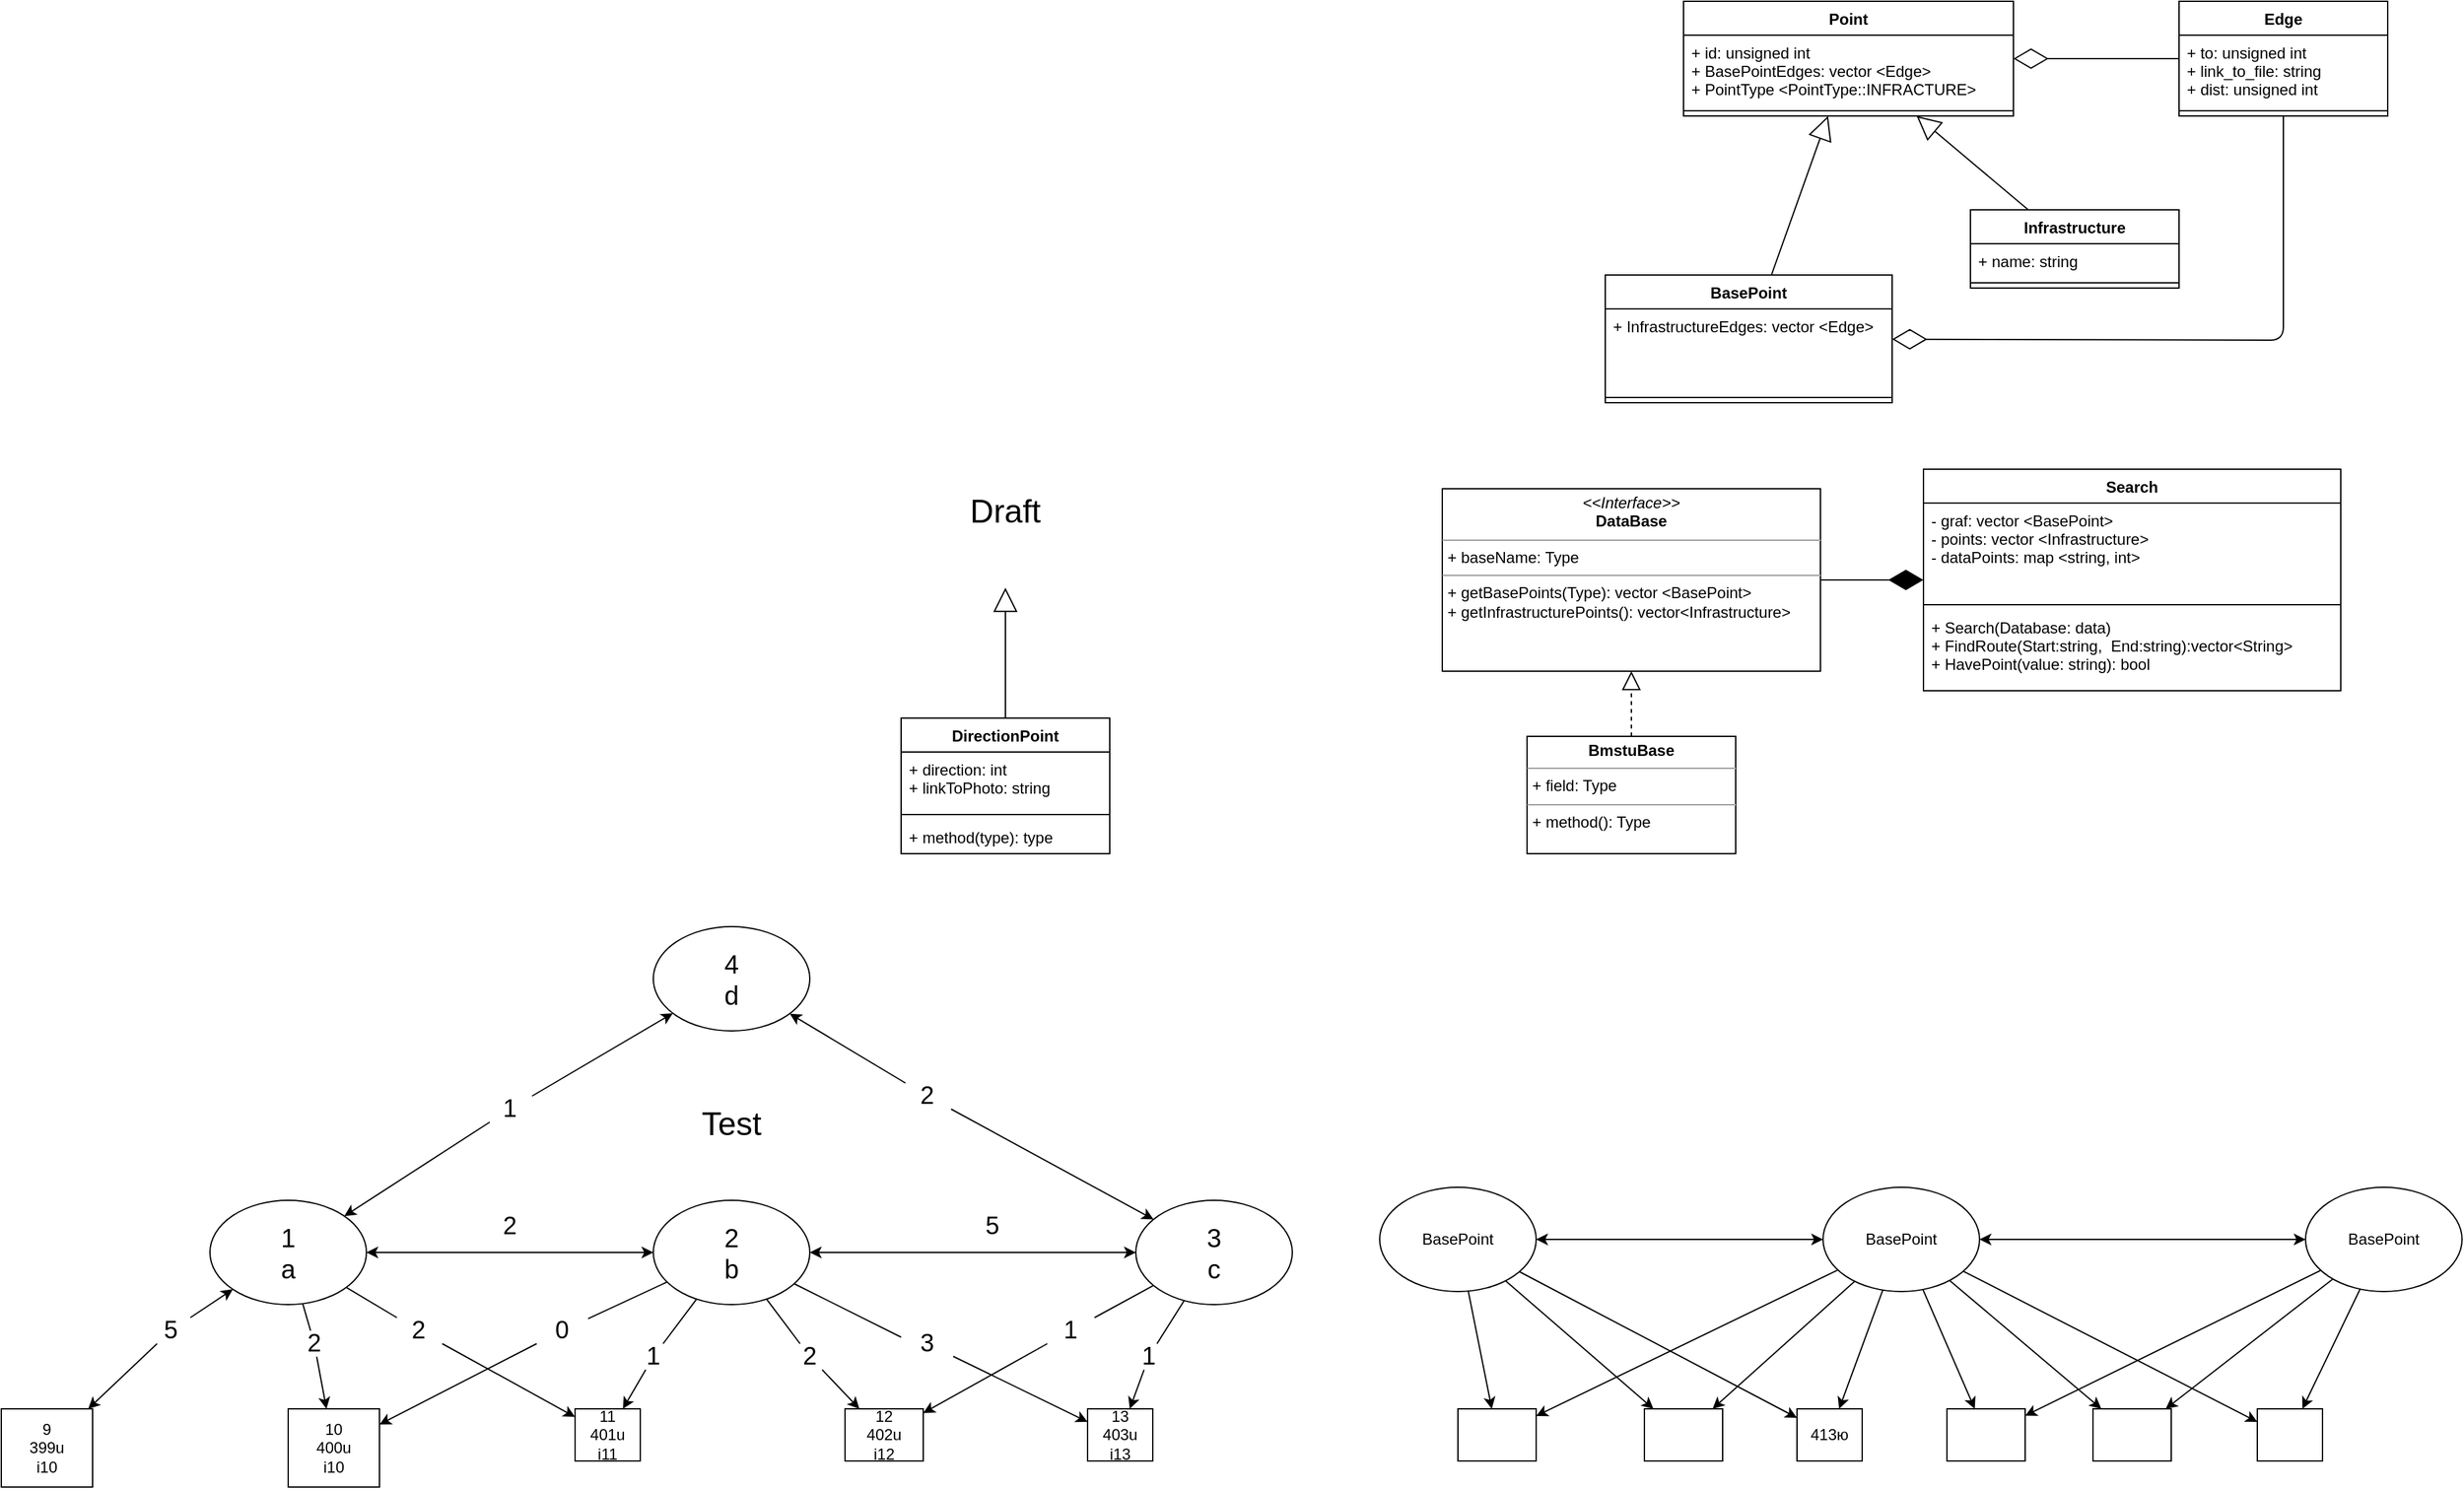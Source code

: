 <mxfile version="14.6.13" type="device"><diagram id="C5RBs43oDa-KdzZeNtuy" name="Page-1"><mxGraphModel dx="2767" dy="1878" grid="1" gridSize="10" guides="1" tooltips="1" connect="1" arrows="1" fold="1" page="1" pageScale="1" pageWidth="827" pageHeight="1169" math="0" shadow="0"><root><mxCell id="WIyWlLk6GJQsqaUBKTNV-0"/><mxCell id="WIyWlLk6GJQsqaUBKTNV-1" parent="WIyWlLk6GJQsqaUBKTNV-0"/><mxCell id="fJsyY5NPsubbHE700UZu-0" value="&lt;p style=&quot;margin: 0px ; margin-top: 4px ; text-align: center&quot;&gt;&lt;i&gt;&amp;lt;&amp;lt;Interface&amp;gt;&amp;gt;&lt;/i&gt;&lt;br&gt;&lt;b&gt;DataBase&lt;/b&gt;&lt;/p&gt;&lt;hr size=&quot;1&quot;&gt;&lt;p style=&quot;margin: 0px ; margin-left: 4px&quot;&gt;+ baseName: Type&lt;/p&gt;&lt;hr size=&quot;1&quot;&gt;&lt;p style=&quot;margin: 0px ; margin-left: 4px&quot;&gt;+ getBasePoints&lt;span&gt;(Type): vector &amp;lt;BasePoint&amp;gt;&lt;/span&gt;&lt;/p&gt;&lt;p style=&quot;margin: 0px ; margin-left: 4px&quot;&gt;+ getInfrastructurePoints(): vector&amp;lt;Infrastructure&amp;gt;&lt;/p&gt;" style="verticalAlign=top;align=left;overflow=fill;fontSize=12;fontFamily=Helvetica;html=1;" parent="WIyWlLk6GJQsqaUBKTNV-1" vertex="1"><mxGeometry x="45" y="214" width="290" height="140" as="geometry"/></mxCell><mxCell id="fJsyY5NPsubbHE700UZu-1" value="&lt;p style=&quot;margin: 0px ; margin-top: 4px ; text-align: center&quot;&gt;&lt;b&gt;BmstuBase&lt;/b&gt;&lt;/p&gt;&lt;hr size=&quot;1&quot;&gt;&lt;p style=&quot;margin: 0px ; margin-left: 4px&quot;&gt;+ field: Type&lt;/p&gt;&lt;hr size=&quot;1&quot;&gt;&lt;p style=&quot;margin: 0px ; margin-left: 4px&quot;&gt;+ method(): Type&lt;/p&gt;" style="verticalAlign=top;align=left;overflow=fill;fontSize=12;fontFamily=Helvetica;html=1;" parent="WIyWlLk6GJQsqaUBKTNV-1" vertex="1"><mxGeometry x="110" y="404" width="160" height="90" as="geometry"/></mxCell><mxCell id="fJsyY5NPsubbHE700UZu-2" value="" style="endArrow=block;dashed=1;endFill=0;endSize=12;html=1;rounded=0;" parent="WIyWlLk6GJQsqaUBKTNV-1" source="fJsyY5NPsubbHE700UZu-1" target="fJsyY5NPsubbHE700UZu-0" edge="1"><mxGeometry width="160" relative="1" as="geometry"><mxPoint x="330" y="334" as="sourcePoint"/><mxPoint x="490" y="334" as="targetPoint"/></mxGeometry></mxCell><mxCell id="fJsyY5NPsubbHE700UZu-3" value="Search" style="swimlane;fontStyle=1;align=center;verticalAlign=top;childLayout=stackLayout;horizontal=1;startSize=26;horizontalStack=0;resizeParent=1;resizeParentMax=0;resizeLast=0;collapsible=1;marginBottom=0;" parent="WIyWlLk6GJQsqaUBKTNV-1" vertex="1"><mxGeometry x="414" y="199" width="320" height="170" as="geometry"/></mxCell><mxCell id="fJsyY5NPsubbHE700UZu-4" value="- graf: vector &lt;BasePoint&gt;&#10;- points: vector &lt;Infrastructure&gt; &#10;- dataPoints: map &lt;string, int&gt;" style="text;strokeColor=none;fillColor=none;align=left;verticalAlign=top;spacingLeft=4;spacingRight=4;overflow=hidden;rotatable=0;points=[[0,0.5],[1,0.5]];portConstraint=eastwest;" parent="fJsyY5NPsubbHE700UZu-3" vertex="1"><mxGeometry y="26" width="320" height="74" as="geometry"/></mxCell><mxCell id="fJsyY5NPsubbHE700UZu-5" value="" style="line;strokeWidth=1;fillColor=none;align=left;verticalAlign=middle;spacingTop=-1;spacingLeft=3;spacingRight=3;rotatable=0;labelPosition=right;points=[];portConstraint=eastwest;" parent="fJsyY5NPsubbHE700UZu-3" vertex="1"><mxGeometry y="100" width="320" height="8" as="geometry"/></mxCell><mxCell id="fJsyY5NPsubbHE700UZu-6" value="+ Search(Database: data)&#10;+ FindRoute(Start:string,  End:string):vector&lt;String&gt;&#10;+ HavePoint(value: string): bool" style="text;strokeColor=none;fillColor=none;align=left;verticalAlign=top;spacingLeft=4;spacingRight=4;overflow=hidden;rotatable=0;points=[[0,0.5],[1,0.5]];portConstraint=eastwest;" parent="fJsyY5NPsubbHE700UZu-3" vertex="1"><mxGeometry y="108" width="320" height="62" as="geometry"/></mxCell><mxCell id="fJsyY5NPsubbHE700UZu-7" value="" style="endArrow=diamondThin;endFill=1;endSize=24;html=1;" parent="WIyWlLk6GJQsqaUBKTNV-1" source="fJsyY5NPsubbHE700UZu-0" target="fJsyY5NPsubbHE700UZu-3" edge="1"><mxGeometry width="160" relative="1" as="geometry"><mxPoint x="380" y="264" as="sourcePoint"/><mxPoint x="540" y="264" as="targetPoint"/></mxGeometry></mxCell><mxCell id="fJsyY5NPsubbHE700UZu-8" value="BasePoint" style="swimlane;fontStyle=1;align=center;verticalAlign=top;childLayout=stackLayout;horizontal=1;startSize=26;horizontalStack=0;resizeParent=1;resizeParentMax=0;resizeLast=0;collapsible=1;marginBottom=0;" parent="WIyWlLk6GJQsqaUBKTNV-1" vertex="1"><mxGeometry x="170" y="50" width="220" height="98" as="geometry"/></mxCell><mxCell id="fJsyY5NPsubbHE700UZu-9" value="+ InfrastructureEdges: vector &lt;Edge&gt;" style="text;strokeColor=none;fillColor=none;align=left;verticalAlign=top;spacingLeft=4;spacingRight=4;overflow=hidden;rotatable=0;points=[[0,0.5],[1,0.5]];portConstraint=eastwest;" parent="fJsyY5NPsubbHE700UZu-8" vertex="1"><mxGeometry y="26" width="220" height="64" as="geometry"/></mxCell><mxCell id="fJsyY5NPsubbHE700UZu-10" value="" style="line;strokeWidth=1;fillColor=none;align=left;verticalAlign=middle;spacingTop=-1;spacingLeft=3;spacingRight=3;rotatable=0;labelPosition=right;points=[];portConstraint=eastwest;" parent="fJsyY5NPsubbHE700UZu-8" vertex="1"><mxGeometry y="90" width="220" height="8" as="geometry"/></mxCell><mxCell id="fJsyY5NPsubbHE700UZu-12" value="DirectionPoint" style="swimlane;fontStyle=1;align=center;verticalAlign=top;childLayout=stackLayout;horizontal=1;startSize=26;horizontalStack=0;resizeParent=1;resizeParentMax=0;resizeLast=0;collapsible=1;marginBottom=0;" parent="WIyWlLk6GJQsqaUBKTNV-1" vertex="1"><mxGeometry x="-370" y="390" width="160" height="104" as="geometry"/></mxCell><mxCell id="fJsyY5NPsubbHE700UZu-13" value="+ direction: int&#10;+ linkToPhoto: string" style="text;strokeColor=none;fillColor=none;align=left;verticalAlign=top;spacingLeft=4;spacingRight=4;overflow=hidden;rotatable=0;points=[[0,0.5],[1,0.5]];portConstraint=eastwest;" parent="fJsyY5NPsubbHE700UZu-12" vertex="1"><mxGeometry y="26" width="160" height="44" as="geometry"/></mxCell><mxCell id="fJsyY5NPsubbHE700UZu-14" value="" style="line;strokeWidth=1;fillColor=none;align=left;verticalAlign=middle;spacingTop=-1;spacingLeft=3;spacingRight=3;rotatable=0;labelPosition=right;points=[];portConstraint=eastwest;" parent="fJsyY5NPsubbHE700UZu-12" vertex="1"><mxGeometry y="70" width="160" height="8" as="geometry"/></mxCell><mxCell id="fJsyY5NPsubbHE700UZu-15" value="+ method(type): type" style="text;strokeColor=none;fillColor=none;align=left;verticalAlign=top;spacingLeft=4;spacingRight=4;overflow=hidden;rotatable=0;points=[[0,0.5],[1,0.5]];portConstraint=eastwest;" parent="fJsyY5NPsubbHE700UZu-12" vertex="1"><mxGeometry y="78" width="160" height="26" as="geometry"/></mxCell><mxCell id="fJsyY5NPsubbHE700UZu-16" value="" style="endArrow=block;endSize=16;endFill=0;html=1;" parent="WIyWlLk6GJQsqaUBKTNV-1" source="fJsyY5NPsubbHE700UZu-12" edge="1"><mxGeometry x="0.064" y="-90" width="160" relative="1" as="geometry"><mxPoint x="160" y="460" as="sourcePoint"/><mxPoint x="-290" y="290" as="targetPoint"/><mxPoint as="offset"/></mxGeometry></mxCell><mxCell id="fJsyY5NPsubbHE700UZu-17" value="Point" style="swimlane;fontStyle=1;align=center;verticalAlign=top;childLayout=stackLayout;horizontal=1;startSize=26;horizontalStack=0;resizeParent=1;resizeParentMax=0;resizeLast=0;collapsible=1;marginBottom=0;" parent="WIyWlLk6GJQsqaUBKTNV-1" vertex="1"><mxGeometry x="230" y="-160" width="253" height="88" as="geometry"/></mxCell><mxCell id="fJsyY5NPsubbHE700UZu-18" value="+ id: unsigned int&#10;+ BasePointEdges: vector &lt;Edge&gt;&#10;+ PointType &lt;PointType::INFRACTURE&gt;" style="text;strokeColor=none;fillColor=none;align=left;verticalAlign=top;spacingLeft=4;spacingRight=4;overflow=hidden;rotatable=0;points=[[0,0.5],[1,0.5]];portConstraint=eastwest;" parent="fJsyY5NPsubbHE700UZu-17" vertex="1"><mxGeometry y="26" width="253" height="54" as="geometry"/></mxCell><mxCell id="fJsyY5NPsubbHE700UZu-19" value="" style="line;strokeWidth=1;fillColor=none;align=left;verticalAlign=middle;spacingTop=-1;spacingLeft=3;spacingRight=3;rotatable=0;labelPosition=right;points=[];portConstraint=eastwest;" parent="fJsyY5NPsubbHE700UZu-17" vertex="1"><mxGeometry y="80" width="253" height="8" as="geometry"/></mxCell><mxCell id="FMBO7ndXY3RUO2ULWhzN-1" value="BasePoint" style="ellipse;whiteSpace=wrap;html=1;" parent="WIyWlLk6GJQsqaUBKTNV-1" vertex="1"><mxGeometry x="337" y="750" width="120" height="80" as="geometry"/></mxCell><mxCell id="FMBO7ndXY3RUO2ULWhzN-2" value="413ю" style="rounded=0;whiteSpace=wrap;html=1;" parent="WIyWlLk6GJQsqaUBKTNV-1" vertex="1"><mxGeometry x="317" y="920" width="50" height="40" as="geometry"/></mxCell><mxCell id="FMBO7ndXY3RUO2ULWhzN-3" value="" style="rounded=0;whiteSpace=wrap;html=1;" parent="WIyWlLk6GJQsqaUBKTNV-1" vertex="1"><mxGeometry x="432" y="920" width="60" height="40" as="geometry"/></mxCell><mxCell id="FMBO7ndXY3RUO2ULWhzN-4" value="" style="rounded=0;whiteSpace=wrap;html=1;" parent="WIyWlLk6GJQsqaUBKTNV-1" vertex="1"><mxGeometry x="544" y="920" width="60" height="40" as="geometry"/></mxCell><mxCell id="FMBO7ndXY3RUO2ULWhzN-5" value="BasePoint" style="ellipse;whiteSpace=wrap;html=1;" parent="WIyWlLk6GJQsqaUBKTNV-1" vertex="1"><mxGeometry x="707" y="750" width="120" height="80" as="geometry"/></mxCell><mxCell id="FMBO7ndXY3RUO2ULWhzN-9" value="" style="rounded=0;whiteSpace=wrap;html=1;" parent="WIyWlLk6GJQsqaUBKTNV-1" vertex="1"><mxGeometry x="670" y="920" width="50" height="40" as="geometry"/></mxCell><mxCell id="FMBO7ndXY3RUO2ULWhzN-10" value="BasePoint" style="ellipse;whiteSpace=wrap;html=1;" parent="WIyWlLk6GJQsqaUBKTNV-1" vertex="1"><mxGeometry x="-3" y="750" width="120" height="80" as="geometry"/></mxCell><mxCell id="FMBO7ndXY3RUO2ULWhzN-20" value="" style="endArrow=classic;startArrow=classic;html=1;" parent="WIyWlLk6GJQsqaUBKTNV-1" source="FMBO7ndXY3RUO2ULWhzN-1" target="FMBO7ndXY3RUO2ULWhzN-5" edge="1"><mxGeometry width="50" height="50" relative="1" as="geometry"><mxPoint x="377" y="780" as="sourcePoint"/><mxPoint x="427" y="730" as="targetPoint"/></mxGeometry></mxCell><mxCell id="FMBO7ndXY3RUO2ULWhzN-21" value="" style="rounded=0;whiteSpace=wrap;html=1;" parent="WIyWlLk6GJQsqaUBKTNV-1" vertex="1"><mxGeometry x="57" y="920" width="60" height="40" as="geometry"/></mxCell><mxCell id="FMBO7ndXY3RUO2ULWhzN-22" value="" style="rounded=0;whiteSpace=wrap;html=1;" parent="WIyWlLk6GJQsqaUBKTNV-1" vertex="1"><mxGeometry x="200" y="920" width="60" height="40" as="geometry"/></mxCell><mxCell id="FMBO7ndXY3RUO2ULWhzN-23" value="" style="endArrow=classic;startArrow=classic;html=1;" parent="WIyWlLk6GJQsqaUBKTNV-1" source="FMBO7ndXY3RUO2ULWhzN-10" target="FMBO7ndXY3RUO2ULWhzN-1" edge="1"><mxGeometry width="50" height="50" relative="1" as="geometry"><mxPoint x="107" y="850" as="sourcePoint"/><mxPoint x="357" y="850" as="targetPoint"/></mxGeometry></mxCell><mxCell id="FMBO7ndXY3RUO2ULWhzN-24" value="" style="endArrow=classic;html=1;" parent="WIyWlLk6GJQsqaUBKTNV-1" source="FMBO7ndXY3RUO2ULWhzN-10" target="FMBO7ndXY3RUO2ULWhzN-21" edge="1"><mxGeometry width="50" height="50" relative="1" as="geometry"><mxPoint x="367" y="720" as="sourcePoint"/><mxPoint x="147" y="910" as="targetPoint"/></mxGeometry></mxCell><mxCell id="FMBO7ndXY3RUO2ULWhzN-25" value="" style="endArrow=classic;html=1;entryX=0;entryY=0.25;entryDx=0;entryDy=0;" parent="WIyWlLk6GJQsqaUBKTNV-1" source="FMBO7ndXY3RUO2ULWhzN-1" target="FMBO7ndXY3RUO2ULWhzN-9" edge="1"><mxGeometry width="50" height="50" relative="1" as="geometry"><mxPoint x="93.833" y="835.777" as="sourcePoint"/><mxPoint x="157" y="920" as="targetPoint"/></mxGeometry></mxCell><mxCell id="FMBO7ndXY3RUO2ULWhzN-26" value="" style="endArrow=classic;html=1;" parent="WIyWlLk6GJQsqaUBKTNV-1" source="FMBO7ndXY3RUO2ULWhzN-1" target="FMBO7ndXY3RUO2ULWhzN-4" edge="1"><mxGeometry width="50" height="50" relative="1" as="geometry"><mxPoint x="103.833" y="845.777" as="sourcePoint"/><mxPoint x="227" y="897.421" as="targetPoint"/></mxGeometry></mxCell><mxCell id="FMBO7ndXY3RUO2ULWhzN-27" value="" style="endArrow=classic;html=1;" parent="WIyWlLk6GJQsqaUBKTNV-1" source="FMBO7ndXY3RUO2ULWhzN-1" target="FMBO7ndXY3RUO2ULWhzN-3" edge="1"><mxGeometry width="50" height="50" relative="1" as="geometry"><mxPoint x="113.833" y="855.777" as="sourcePoint"/><mxPoint x="457" y="907" as="targetPoint"/></mxGeometry></mxCell><mxCell id="FMBO7ndXY3RUO2ULWhzN-28" value="" style="endArrow=classic;html=1;" parent="WIyWlLk6GJQsqaUBKTNV-1" source="FMBO7ndXY3RUO2ULWhzN-10" target="FMBO7ndXY3RUO2ULWhzN-2" edge="1"><mxGeometry width="50" height="50" relative="1" as="geometry"><mxPoint x="123.833" y="865.777" as="sourcePoint"/><mxPoint x="247" y="917.421" as="targetPoint"/></mxGeometry></mxCell><mxCell id="FMBO7ndXY3RUO2ULWhzN-29" value="" style="endArrow=classic;html=1;" parent="WIyWlLk6GJQsqaUBKTNV-1" source="FMBO7ndXY3RUO2ULWhzN-1" target="FMBO7ndXY3RUO2ULWhzN-2" edge="1"><mxGeometry width="50" height="50" relative="1" as="geometry"><mxPoint x="93.833" y="835.777" as="sourcePoint"/><mxPoint x="157" y="920" as="targetPoint"/></mxGeometry></mxCell><mxCell id="FMBO7ndXY3RUO2ULWhzN-30" value="" style="endArrow=classic;html=1;" parent="WIyWlLk6GJQsqaUBKTNV-1" source="FMBO7ndXY3RUO2ULWhzN-10" target="FMBO7ndXY3RUO2ULWhzN-22" edge="1"><mxGeometry width="50" height="50" relative="1" as="geometry"><mxPoint x="103.833" y="845.777" as="sourcePoint"/><mxPoint x="167" y="930" as="targetPoint"/></mxGeometry></mxCell><mxCell id="FMBO7ndXY3RUO2ULWhzN-31" value="" style="endArrow=classic;html=1;" parent="WIyWlLk6GJQsqaUBKTNV-1" source="FMBO7ndXY3RUO2ULWhzN-1" target="FMBO7ndXY3RUO2ULWhzN-21" edge="1"><mxGeometry width="50" height="50" relative="1" as="geometry"><mxPoint x="388.026" y="837.947" as="sourcePoint"/><mxPoint x="362" y="890" as="targetPoint"/></mxGeometry></mxCell><mxCell id="FMBO7ndXY3RUO2ULWhzN-32" value="" style="endArrow=classic;html=1;" parent="WIyWlLk6GJQsqaUBKTNV-1" source="FMBO7ndXY3RUO2ULWhzN-1" target="FMBO7ndXY3RUO2ULWhzN-22" edge="1"><mxGeometry width="50" height="50" relative="1" as="geometry"><mxPoint x="398.026" y="847.947" as="sourcePoint"/><mxPoint x="372" y="900" as="targetPoint"/></mxGeometry></mxCell><mxCell id="FMBO7ndXY3RUO2ULWhzN-33" value="" style="endArrow=classic;html=1;" parent="WIyWlLk6GJQsqaUBKTNV-1" source="FMBO7ndXY3RUO2ULWhzN-5" target="FMBO7ndXY3RUO2ULWhzN-3" edge="1"><mxGeometry width="50" height="50" relative="1" as="geometry"><mxPoint x="425.974" y="837.947" as="sourcePoint"/><mxPoint x="462" y="910" as="targetPoint"/></mxGeometry></mxCell><mxCell id="FMBO7ndXY3RUO2ULWhzN-34" value="" style="endArrow=classic;html=1;" parent="WIyWlLk6GJQsqaUBKTNV-1" source="FMBO7ndXY3RUO2ULWhzN-5" target="FMBO7ndXY3RUO2ULWhzN-4" edge="1"><mxGeometry width="50" height="50" relative="1" as="geometry"><mxPoint x="435.974" y="847.947" as="sourcePoint"/><mxPoint x="537" y="1010" as="targetPoint"/></mxGeometry></mxCell><mxCell id="FMBO7ndXY3RUO2ULWhzN-35" value="" style="endArrow=classic;html=1;" parent="WIyWlLk6GJQsqaUBKTNV-1" source="FMBO7ndXY3RUO2ULWhzN-5" target="FMBO7ndXY3RUO2ULWhzN-9" edge="1"><mxGeometry width="50" height="50" relative="1" as="geometry"><mxPoint x="733.945" y="827.859" as="sourcePoint"/><mxPoint x="607" y="910.5" as="targetPoint"/></mxGeometry></mxCell><mxCell id="FMBO7ndXY3RUO2ULWhzN-36" value="&lt;font style=&quot;font-size: 25px&quot;&gt;Draft&lt;/font&gt;" style="text;html=1;strokeColor=none;fillColor=none;align=center;verticalAlign=middle;whiteSpace=wrap;rounded=0;" parent="WIyWlLk6GJQsqaUBKTNV-1" vertex="1"><mxGeometry x="-310" y="220" width="40" height="20" as="geometry"/></mxCell><mxCell id="lDsRUq9UevhbvdYTFURt-0" value="" style="endArrow=block;endSize=16;endFill=0;html=1;" parent="WIyWlLk6GJQsqaUBKTNV-1" source="lDsRUq9UevhbvdYTFURt-1" target="fJsyY5NPsubbHE700UZu-17" edge="1"><mxGeometry x="-0.124" y="-116" width="160" relative="1" as="geometry"><mxPoint x="550" y="150" as="sourcePoint"/><mxPoint x="460" y="370" as="targetPoint"/><mxPoint as="offset"/></mxGeometry></mxCell><mxCell id="lDsRUq9UevhbvdYTFURt-1" value="Infrastructure" style="swimlane;fontStyle=1;align=center;verticalAlign=top;childLayout=stackLayout;horizontal=1;startSize=26;horizontalStack=0;resizeParent=1;resizeParentMax=0;resizeLast=0;collapsible=1;marginBottom=0;" parent="WIyWlLk6GJQsqaUBKTNV-1" vertex="1"><mxGeometry x="450" width="160" height="60" as="geometry"/></mxCell><mxCell id="lDsRUq9UevhbvdYTFURt-2" value="+ name: string" style="text;strokeColor=none;fillColor=none;align=left;verticalAlign=top;spacingLeft=4;spacingRight=4;overflow=hidden;rotatable=0;points=[[0,0.5],[1,0.5]];portConstraint=eastwest;" parent="lDsRUq9UevhbvdYTFURt-1" vertex="1"><mxGeometry y="26" width="160" height="26" as="geometry"/></mxCell><mxCell id="lDsRUq9UevhbvdYTFURt-3" value="" style="line;strokeWidth=1;fillColor=none;align=left;verticalAlign=middle;spacingTop=-1;spacingLeft=3;spacingRight=3;rotatable=0;labelPosition=right;points=[];portConstraint=eastwest;" parent="lDsRUq9UevhbvdYTFURt-1" vertex="1"><mxGeometry y="52" width="160" height="8" as="geometry"/></mxCell><mxCell id="lDsRUq9UevhbvdYTFURt-5" value="Edge" style="swimlane;fontStyle=1;align=center;verticalAlign=top;childLayout=stackLayout;horizontal=1;startSize=26;horizontalStack=0;resizeParent=1;resizeParentMax=0;resizeLast=0;collapsible=1;marginBottom=0;" parent="WIyWlLk6GJQsqaUBKTNV-1" vertex="1"><mxGeometry x="610" y="-160" width="160" height="88" as="geometry"/></mxCell><mxCell id="lDsRUq9UevhbvdYTFURt-6" value="+ to: unsigned int&#10;+ link_to_file: string&#10;+ dist: unsigned int" style="text;strokeColor=none;fillColor=none;align=left;verticalAlign=top;spacingLeft=4;spacingRight=4;overflow=hidden;rotatable=0;points=[[0,0.5],[1,0.5]];portConstraint=eastwest;" parent="lDsRUq9UevhbvdYTFURt-5" vertex="1"><mxGeometry y="26" width="160" height="54" as="geometry"/></mxCell><mxCell id="lDsRUq9UevhbvdYTFURt-7" value="" style="line;strokeWidth=1;fillColor=none;align=left;verticalAlign=middle;spacingTop=-1;spacingLeft=3;spacingRight=3;rotatable=0;labelPosition=right;points=[];portConstraint=eastwest;" parent="lDsRUq9UevhbvdYTFURt-5" vertex="1"><mxGeometry y="80" width="160" height="8" as="geometry"/></mxCell><mxCell id="lDsRUq9UevhbvdYTFURt-9" value="" style="endArrow=block;endSize=16;endFill=0;html=1;" parent="WIyWlLk6GJQsqaUBKTNV-1" source="fJsyY5NPsubbHE700UZu-8" target="fJsyY5NPsubbHE700UZu-17" edge="1"><mxGeometry x="-0.124" y="-116" width="160" relative="1" as="geometry"><mxPoint x="560" y="164" as="sourcePoint"/><mxPoint x="560" y="68" as="targetPoint"/><mxPoint as="offset"/></mxGeometry></mxCell><mxCell id="lDsRUq9UevhbvdYTFURt-10" value="" style="endArrow=diamondThin;endFill=0;endSize=24;html=1;" parent="WIyWlLk6GJQsqaUBKTNV-1" source="lDsRUq9UevhbvdYTFURt-5" target="fJsyY5NPsubbHE700UZu-17" edge="1"><mxGeometry width="160" relative="1" as="geometry"><mxPoint x="240" y="100" as="sourcePoint"/><mxPoint x="400" y="100" as="targetPoint"/></mxGeometry></mxCell><mxCell id="lDsRUq9UevhbvdYTFURt-11" value="" style="endArrow=diamondThin;endFill=0;endSize=24;html=1;" parent="WIyWlLk6GJQsqaUBKTNV-1" source="lDsRUq9UevhbvdYTFURt-5" target="fJsyY5NPsubbHE700UZu-8" edge="1"><mxGeometry width="160" relative="1" as="geometry"><mxPoint x="610" y="120" as="sourcePoint"/><mxPoint x="480" y="120" as="targetPoint"/><Array as="points"><mxPoint x="690" y="100"/></Array></mxGeometry></mxCell><mxCell id="lDsRUq9UevhbvdYTFURt-12" value="&lt;font style=&quot;font-size: 25px&quot;&gt;Test&lt;/font&gt;" style="text;html=1;strokeColor=none;fillColor=none;align=center;verticalAlign=middle;whiteSpace=wrap;rounded=0;" parent="WIyWlLk6GJQsqaUBKTNV-1" vertex="1"><mxGeometry x="-520" y="690" width="40" height="20" as="geometry"/></mxCell><mxCell id="lDsRUq9UevhbvdYTFURt-13" value="&lt;font style=&quot;font-size: 20px&quot;&gt;2&lt;br&gt;b&lt;/font&gt;" style="ellipse;whiteSpace=wrap;html=1;" parent="WIyWlLk6GJQsqaUBKTNV-1" vertex="1"><mxGeometry x="-560" y="760" width="120" height="80" as="geometry"/></mxCell><mxCell id="lDsRUq9UevhbvdYTFURt-14" value="11&lt;br&gt;401u&lt;br&gt;i11" style="rounded=0;whiteSpace=wrap;html=1;" parent="WIyWlLk6GJQsqaUBKTNV-1" vertex="1"><mxGeometry x="-620" y="920" width="50" height="40" as="geometry"/></mxCell><mxCell id="lDsRUq9UevhbvdYTFURt-16" value="12&lt;br&gt;402u&lt;br&gt;i12" style="rounded=0;whiteSpace=wrap;html=1;" parent="WIyWlLk6GJQsqaUBKTNV-1" vertex="1"><mxGeometry x="-413" y="920" width="60" height="40" as="geometry"/></mxCell><mxCell id="lDsRUq9UevhbvdYTFURt-17" value="&lt;font style=&quot;font-size: 20px&quot;&gt;3&lt;br&gt;c&lt;/font&gt;" style="ellipse;whiteSpace=wrap;html=1;" parent="WIyWlLk6GJQsqaUBKTNV-1" vertex="1"><mxGeometry x="-190" y="760" width="120" height="80" as="geometry"/></mxCell><mxCell id="lDsRUq9UevhbvdYTFURt-18" value="13&lt;br&gt;403u&lt;br&gt;i13" style="rounded=0;whiteSpace=wrap;html=1;" parent="WIyWlLk6GJQsqaUBKTNV-1" vertex="1"><mxGeometry x="-227" y="920" width="50" height="40" as="geometry"/></mxCell><mxCell id="lDsRUq9UevhbvdYTFURt-19" value="&lt;font style=&quot;font-size: 20px&quot;&gt;1&lt;br&gt;a&lt;/font&gt;" style="ellipse;whiteSpace=wrap;html=1;" parent="WIyWlLk6GJQsqaUBKTNV-1" vertex="1"><mxGeometry x="-900" y="760" width="120" height="80" as="geometry"/></mxCell><mxCell id="lDsRUq9UevhbvdYTFURt-20" value="" style="endArrow=classic;startArrow=classic;html=1;" parent="WIyWlLk6GJQsqaUBKTNV-1" source="lDsRUq9UevhbvdYTFURt-13" target="lDsRUq9UevhbvdYTFURt-17" edge="1"><mxGeometry width="50" height="50" relative="1" as="geometry"><mxPoint x="-520" y="790" as="sourcePoint"/><mxPoint x="-470" y="740" as="targetPoint"/></mxGeometry></mxCell><mxCell id="lDsRUq9UevhbvdYTFURt-21" value="10&lt;br&gt;400u&lt;br&gt;i10" style="rounded=0;whiteSpace=wrap;html=1;" parent="WIyWlLk6GJQsqaUBKTNV-1" vertex="1"><mxGeometry x="-840" y="920" width="70" height="60" as="geometry"/></mxCell><mxCell id="lDsRUq9UevhbvdYTFURt-23" value="" style="endArrow=classic;startArrow=classic;html=1;" parent="WIyWlLk6GJQsqaUBKTNV-1" source="lDsRUq9UevhbvdYTFURt-19" target="lDsRUq9UevhbvdYTFURt-13" edge="1"><mxGeometry width="50" height="50" relative="1" as="geometry"><mxPoint x="-790" y="860" as="sourcePoint"/><mxPoint x="-540" y="860" as="targetPoint"/></mxGeometry></mxCell><mxCell id="lDsRUq9UevhbvdYTFURt-24" value="" style="endArrow=classic;html=1;startArrow=none;" parent="WIyWlLk6GJQsqaUBKTNV-1" source="lDsRUq9UevhbvdYTFURt-39" target="lDsRUq9UevhbvdYTFURt-21" edge="1"><mxGeometry width="50" height="50" relative="1" as="geometry"><mxPoint x="-530" y="730" as="sourcePoint"/><mxPoint x="-750" y="920" as="targetPoint"/></mxGeometry></mxCell><mxCell id="lDsRUq9UevhbvdYTFURt-25" value="" style="endArrow=classic;html=1;entryX=0;entryY=0.25;entryDx=0;entryDy=0;startArrow=none;" parent="WIyWlLk6GJQsqaUBKTNV-1" source="lDsRUq9UevhbvdYTFURt-47" target="lDsRUq9UevhbvdYTFURt-18" edge="1"><mxGeometry width="50" height="50" relative="1" as="geometry"><mxPoint x="-803.167" y="845.777" as="sourcePoint"/><mxPoint x="-740" y="930" as="targetPoint"/></mxGeometry></mxCell><mxCell id="lDsRUq9UevhbvdYTFURt-26" value="" style="endArrow=classic;html=1;startArrow=none;" parent="WIyWlLk6GJQsqaUBKTNV-1" source="lDsRUq9UevhbvdYTFURt-38" target="lDsRUq9UevhbvdYTFURt-16" edge="1"><mxGeometry width="50" height="50" relative="1" as="geometry"><mxPoint x="-793.167" y="855.777" as="sourcePoint"/><mxPoint x="-670" y="907.421" as="targetPoint"/></mxGeometry></mxCell><mxCell id="lDsRUq9UevhbvdYTFURt-28" value="" style="endArrow=classic;html=1;startArrow=none;" parent="WIyWlLk6GJQsqaUBKTNV-1" source="lDsRUq9UevhbvdYTFURt-41" target="lDsRUq9UevhbvdYTFURt-14" edge="1"><mxGeometry width="50" height="50" relative="1" as="geometry"><mxPoint x="-773.167" y="875.777" as="sourcePoint"/><mxPoint x="-650" y="927.421" as="targetPoint"/></mxGeometry></mxCell><mxCell id="lDsRUq9UevhbvdYTFURt-29" value="" style="endArrow=classic;html=1;startArrow=none;" parent="WIyWlLk6GJQsqaUBKTNV-1" source="lDsRUq9UevhbvdYTFURt-40" target="lDsRUq9UevhbvdYTFURt-14" edge="1"><mxGeometry width="50" height="50" relative="1" as="geometry"><mxPoint x="-803.167" y="845.777" as="sourcePoint"/><mxPoint x="-740" y="930" as="targetPoint"/></mxGeometry></mxCell><mxCell id="lDsRUq9UevhbvdYTFURt-31" value="" style="endArrow=classic;html=1;startArrow=none;" parent="WIyWlLk6GJQsqaUBKTNV-1" source="lDsRUq9UevhbvdYTFURt-53" target="lDsRUq9UevhbvdYTFURt-21" edge="1"><mxGeometry width="50" height="50" relative="1" as="geometry"><mxPoint x="-508.974" y="847.947" as="sourcePoint"/><mxPoint x="-535" y="900" as="targetPoint"/></mxGeometry></mxCell><mxCell id="lDsRUq9UevhbvdYTFURt-34" value="" style="endArrow=classic;html=1;startArrow=none;" parent="WIyWlLk6GJQsqaUBKTNV-1" source="lDsRUq9UevhbvdYTFURt-48" target="lDsRUq9UevhbvdYTFURt-16" edge="1"><mxGeometry width="50" height="50" relative="1" as="geometry"><mxPoint x="-461.026" y="857.947" as="sourcePoint"/><mxPoint x="-360" y="1020" as="targetPoint"/></mxGeometry></mxCell><mxCell id="lDsRUq9UevhbvdYTFURt-35" value="" style="endArrow=classic;html=1;startArrow=none;" parent="WIyWlLk6GJQsqaUBKTNV-1" source="lDsRUq9UevhbvdYTFURt-49" target="lDsRUq9UevhbvdYTFURt-18" edge="1"><mxGeometry width="50" height="50" relative="1" as="geometry"><mxPoint x="-163.055" y="837.859" as="sourcePoint"/><mxPoint x="-290" y="920.5" as="targetPoint"/></mxGeometry></mxCell><mxCell id="lDsRUq9UevhbvdYTFURt-36" value="&lt;font style=&quot;font-size: 19px&quot;&gt;2&lt;/font&gt;" style="text;html=1;strokeColor=none;fillColor=none;align=center;verticalAlign=middle;whiteSpace=wrap;rounded=0;" parent="WIyWlLk6GJQsqaUBKTNV-1" vertex="1"><mxGeometry x="-690" y="770" width="40" height="20" as="geometry"/></mxCell><mxCell id="lDsRUq9UevhbvdYTFURt-37" value="&lt;font style=&quot;font-size: 19px&quot;&gt;5&lt;/font&gt;" style="text;html=1;strokeColor=none;fillColor=none;align=center;verticalAlign=middle;whiteSpace=wrap;rounded=0;" parent="WIyWlLk6GJQsqaUBKTNV-1" vertex="1"><mxGeometry x="-320" y="770" width="40" height="20" as="geometry"/></mxCell><mxCell id="lDsRUq9UevhbvdYTFURt-40" value="&lt;font style=&quot;font-size: 19px&quot;&gt;1&lt;/font&gt;" style="text;html=1;strokeColor=none;fillColor=none;align=center;verticalAlign=middle;whiteSpace=wrap;rounded=0;" parent="WIyWlLk6GJQsqaUBKTNV-1" vertex="1"><mxGeometry x="-580" y="870" width="40" height="20" as="geometry"/></mxCell><mxCell id="lDsRUq9UevhbvdYTFURt-42" value="" style="endArrow=none;html=1;" parent="WIyWlLk6GJQsqaUBKTNV-1" source="lDsRUq9UevhbvdYTFURt-13" target="lDsRUq9UevhbvdYTFURt-40" edge="1"><mxGeometry width="50" height="50" relative="1" as="geometry"><mxPoint x="-524.622" y="836.477" as="sourcePoint"/><mxPoint x="-581.429" y="920" as="targetPoint"/></mxGeometry></mxCell><mxCell id="lDsRUq9UevhbvdYTFURt-41" value="&lt;span style=&quot;font-size: 19px&quot;&gt;2&lt;/span&gt;" style="text;html=1;strokeColor=none;fillColor=none;align=center;verticalAlign=middle;whiteSpace=wrap;rounded=0;" parent="WIyWlLk6GJQsqaUBKTNV-1" vertex="1"><mxGeometry x="-760" y="850" width="40" height="20" as="geometry"/></mxCell><mxCell id="lDsRUq9UevhbvdYTFURt-43" value="" style="endArrow=none;html=1;" parent="WIyWlLk6GJQsqaUBKTNV-1" source="lDsRUq9UevhbvdYTFURt-19" target="lDsRUq9UevhbvdYTFURt-41" edge="1"><mxGeometry width="50" height="50" relative="1" as="geometry"><mxPoint x="-794.335" y="825.946" as="sourcePoint"/><mxPoint x="-620" y="925.714" as="targetPoint"/></mxGeometry></mxCell><mxCell id="lDsRUq9UevhbvdYTFURt-39" value="&lt;font style=&quot;font-size: 19px&quot;&gt;2&lt;/font&gt;" style="text;html=1;strokeColor=none;fillColor=none;align=center;verticalAlign=middle;whiteSpace=wrap;rounded=0;" parent="WIyWlLk6GJQsqaUBKTNV-1" vertex="1"><mxGeometry x="-840" y="860" width="40" height="20" as="geometry"/></mxCell><mxCell id="lDsRUq9UevhbvdYTFURt-44" value="" style="endArrow=none;html=1;" parent="WIyWlLk6GJQsqaUBKTNV-1" source="lDsRUq9UevhbvdYTFURt-19" target="lDsRUq9UevhbvdYTFURt-39" edge="1"><mxGeometry width="50" height="50" relative="1" as="geometry"><mxPoint x="-831.746" y="839.62" as="sourcePoint"/><mxPoint x="-814.286" y="920" as="targetPoint"/></mxGeometry></mxCell><mxCell id="lDsRUq9UevhbvdYTFURt-38" value="&lt;font style=&quot;font-size: 19px&quot;&gt;2&lt;/font&gt;" style="text;html=1;strokeColor=none;fillColor=none;align=center;verticalAlign=middle;whiteSpace=wrap;rounded=0;" parent="WIyWlLk6GJQsqaUBKTNV-1" vertex="1"><mxGeometry x="-460" y="870" width="40" height="20" as="geometry"/></mxCell><mxCell id="lDsRUq9UevhbvdYTFURt-46" value="" style="endArrow=none;html=1;" parent="WIyWlLk6GJQsqaUBKTNV-1" source="lDsRUq9UevhbvdYTFURt-13" target="lDsRUq9UevhbvdYTFURt-38" edge="1"><mxGeometry width="50" height="50" relative="1" as="geometry"><mxPoint x="-470.861" y="834.966" as="sourcePoint"/><mxPoint x="-399.714" y="920" as="targetPoint"/></mxGeometry></mxCell><mxCell id="lDsRUq9UevhbvdYTFURt-49" value="&lt;span style=&quot;font-size: 19px&quot;&gt;1&lt;/span&gt;" style="text;html=1;strokeColor=none;fillColor=none;align=center;verticalAlign=middle;whiteSpace=wrap;rounded=0;" parent="WIyWlLk6GJQsqaUBKTNV-1" vertex="1"><mxGeometry x="-200" y="870" width="40" height="20" as="geometry"/></mxCell><mxCell id="lDsRUq9UevhbvdYTFURt-50" value="" style="endArrow=none;html=1;" parent="WIyWlLk6GJQsqaUBKTNV-1" source="lDsRUq9UevhbvdYTFURt-17" target="lDsRUq9UevhbvdYTFURt-49" edge="1"><mxGeometry width="50" height="50" relative="1" as="geometry"><mxPoint x="-149.258" y="837.884" as="sourcePoint"/><mxPoint x="-191.714" y="920" as="targetPoint"/></mxGeometry></mxCell><mxCell id="lDsRUq9UevhbvdYTFURt-48" value="&lt;font style=&quot;font-size: 19px&quot;&gt;1&lt;/font&gt;" style="text;html=1;strokeColor=none;fillColor=none;align=center;verticalAlign=middle;whiteSpace=wrap;rounded=0;" parent="WIyWlLk6GJQsqaUBKTNV-1" vertex="1"><mxGeometry x="-260" y="850" width="40" height="20" as="geometry"/></mxCell><mxCell id="lDsRUq9UevhbvdYTFURt-51" value="" style="endArrow=none;html=1;" parent="WIyWlLk6GJQsqaUBKTNV-1" source="lDsRUq9UevhbvdYTFURt-17" target="lDsRUq9UevhbvdYTFURt-48" edge="1"><mxGeometry width="50" height="50" relative="1" as="geometry"><mxPoint x="-176.229" y="825.498" as="sourcePoint"/><mxPoint x="-353" y="923.399" as="targetPoint"/></mxGeometry></mxCell><mxCell id="lDsRUq9UevhbvdYTFURt-47" value="&lt;span style=&quot;font-size: 19px&quot;&gt;3&lt;/span&gt;" style="text;html=1;strokeColor=none;fillColor=none;align=center;verticalAlign=middle;whiteSpace=wrap;rounded=0;" parent="WIyWlLk6GJQsqaUBKTNV-1" vertex="1"><mxGeometry x="-370" y="860" width="40" height="20" as="geometry"/></mxCell><mxCell id="lDsRUq9UevhbvdYTFURt-52" value="" style="endArrow=none;html=1;entryX=0;entryY=0.25;entryDx=0;entryDy=0;" parent="WIyWlLk6GJQsqaUBKTNV-1" source="lDsRUq9UevhbvdYTFURt-13" target="lDsRUq9UevhbvdYTFURt-47" edge="1"><mxGeometry width="50" height="50" relative="1" as="geometry"><mxPoint x="-451.176" y="823.25" as="sourcePoint"/><mxPoint x="-227" y="930" as="targetPoint"/></mxGeometry></mxCell><mxCell id="lDsRUq9UevhbvdYTFURt-53" value="&lt;span style=&quot;font-size: 19px&quot;&gt;0&lt;/span&gt;" style="text;html=1;strokeColor=none;fillColor=none;align=center;verticalAlign=middle;whiteSpace=wrap;rounded=0;" parent="WIyWlLk6GJQsqaUBKTNV-1" vertex="1"><mxGeometry x="-650" y="850" width="40" height="20" as="geometry"/></mxCell><mxCell id="lDsRUq9UevhbvdYTFURt-54" value="" style="endArrow=none;html=1;" parent="WIyWlLk6GJQsqaUBKTNV-1" source="lDsRUq9UevhbvdYTFURt-13" target="lDsRUq9UevhbvdYTFURt-53" edge="1"><mxGeometry width="50" height="50" relative="1" as="geometry"><mxPoint x="-548.384" y="823.655" as="sourcePoint"/><mxPoint x="-770" y="932.787" as="targetPoint"/></mxGeometry></mxCell><mxCell id="Zu4rDzibbzcXkYaRoS78-0" value="9&lt;br&gt;399u&lt;br&gt;i10" style="rounded=0;whiteSpace=wrap;html=1;" parent="WIyWlLk6GJQsqaUBKTNV-1" vertex="1"><mxGeometry x="-1060" y="920" width="70" height="60" as="geometry"/></mxCell><mxCell id="Zu4rDzibbzcXkYaRoS78-1" value="" style="endArrow=classic;startArrow=none;html=1;" parent="WIyWlLk6GJQsqaUBKTNV-1" source="Zu4rDzibbzcXkYaRoS78-2" target="lDsRUq9UevhbvdYTFURt-19" edge="1"><mxGeometry width="50" height="50" relative="1" as="geometry"><mxPoint x="-430" y="820" as="sourcePoint"/><mxPoint x="-380" y="770" as="targetPoint"/></mxGeometry></mxCell><mxCell id="Zu4rDzibbzcXkYaRoS78-2" value="&lt;font style=&quot;font-size: 19px&quot;&gt;5&lt;/font&gt;" style="text;html=1;strokeColor=none;fillColor=none;align=center;verticalAlign=middle;whiteSpace=wrap;rounded=0;" parent="WIyWlLk6GJQsqaUBKTNV-1" vertex="1"><mxGeometry x="-950" y="850" width="40" height="20" as="geometry"/></mxCell><mxCell id="Zu4rDzibbzcXkYaRoS78-3" value="" style="endArrow=none;startArrow=classic;html=1;" parent="WIyWlLk6GJQsqaUBKTNV-1" source="Zu4rDzibbzcXkYaRoS78-0" target="Zu4rDzibbzcXkYaRoS78-2" edge="1"><mxGeometry width="50" height="50" relative="1" as="geometry"><mxPoint x="-990" y="921.63" as="sourcePoint"/><mxPoint x="-878.082" y="830.91" as="targetPoint"/></mxGeometry></mxCell><mxCell id="Zu4rDzibbzcXkYaRoS78-4" value="&lt;font style=&quot;font-size: 20px&quot;&gt;4&lt;br&gt;d&lt;/font&gt;" style="ellipse;whiteSpace=wrap;html=1;" parent="WIyWlLk6GJQsqaUBKTNV-1" vertex="1"><mxGeometry x="-560" y="550" width="120" height="80" as="geometry"/></mxCell><mxCell id="Zu4rDzibbzcXkYaRoS78-5" value="" style="endArrow=classic;startArrow=none;html=1;" parent="WIyWlLk6GJQsqaUBKTNV-1" source="Zu4rDzibbzcXkYaRoS78-7" target="Zu4rDzibbzcXkYaRoS78-4" edge="1"><mxGeometry width="50" height="50" relative="1" as="geometry"><mxPoint x="-770" y="810.0" as="sourcePoint"/><mxPoint x="-550.0" y="810.0" as="targetPoint"/></mxGeometry></mxCell><mxCell id="Zu4rDzibbzcXkYaRoS78-6" value="" style="endArrow=classic;startArrow=none;html=1;" parent="WIyWlLk6GJQsqaUBKTNV-1" source="Zu4rDzibbzcXkYaRoS78-9" target="Zu4rDzibbzcXkYaRoS78-4" edge="1"><mxGeometry width="50" height="50" relative="1" as="geometry"><mxPoint x="-760" y="820.0" as="sourcePoint"/><mxPoint x="-540.0" y="820.0" as="targetPoint"/></mxGeometry></mxCell><mxCell id="Zu4rDzibbzcXkYaRoS78-7" value="&lt;font style=&quot;font-size: 19px&quot;&gt;1&lt;/font&gt;" style="text;html=1;strokeColor=none;fillColor=none;align=center;verticalAlign=middle;whiteSpace=wrap;rounded=0;" parent="WIyWlLk6GJQsqaUBKTNV-1" vertex="1"><mxGeometry x="-690" y="680" width="40" height="20" as="geometry"/></mxCell><mxCell id="Zu4rDzibbzcXkYaRoS78-8" value="" style="endArrow=none;startArrow=classic;html=1;" parent="WIyWlLk6GJQsqaUBKTNV-1" source="lDsRUq9UevhbvdYTFURt-19" target="Zu4rDzibbzcXkYaRoS78-7" edge="1"><mxGeometry width="50" height="50" relative="1" as="geometry"><mxPoint x="-795.982" y="772.818" as="sourcePoint"/><mxPoint x="-544.071" y="617.144" as="targetPoint"/></mxGeometry></mxCell><mxCell id="Zu4rDzibbzcXkYaRoS78-9" value="&lt;font style=&quot;font-size: 19px&quot;&gt;2&lt;/font&gt;" style="text;html=1;strokeColor=none;fillColor=none;align=center;verticalAlign=middle;whiteSpace=wrap;rounded=0;" parent="WIyWlLk6GJQsqaUBKTNV-1" vertex="1"><mxGeometry x="-370" y="670" width="40" height="20" as="geometry"/></mxCell><mxCell id="Zu4rDzibbzcXkYaRoS78-10" value="" style="endArrow=none;startArrow=classic;html=1;" parent="WIyWlLk6GJQsqaUBKTNV-1" source="lDsRUq9UevhbvdYTFURt-17" target="Zu4rDzibbzcXkYaRoS78-9" edge="1"><mxGeometry width="50" height="50" relative="1" as="geometry"><mxPoint x="-175.696" y="774.078" as="sourcePoint"/><mxPoint x="-454.291" y="615.912" as="targetPoint"/></mxGeometry></mxCell></root></mxGraphModel></diagram></mxfile>